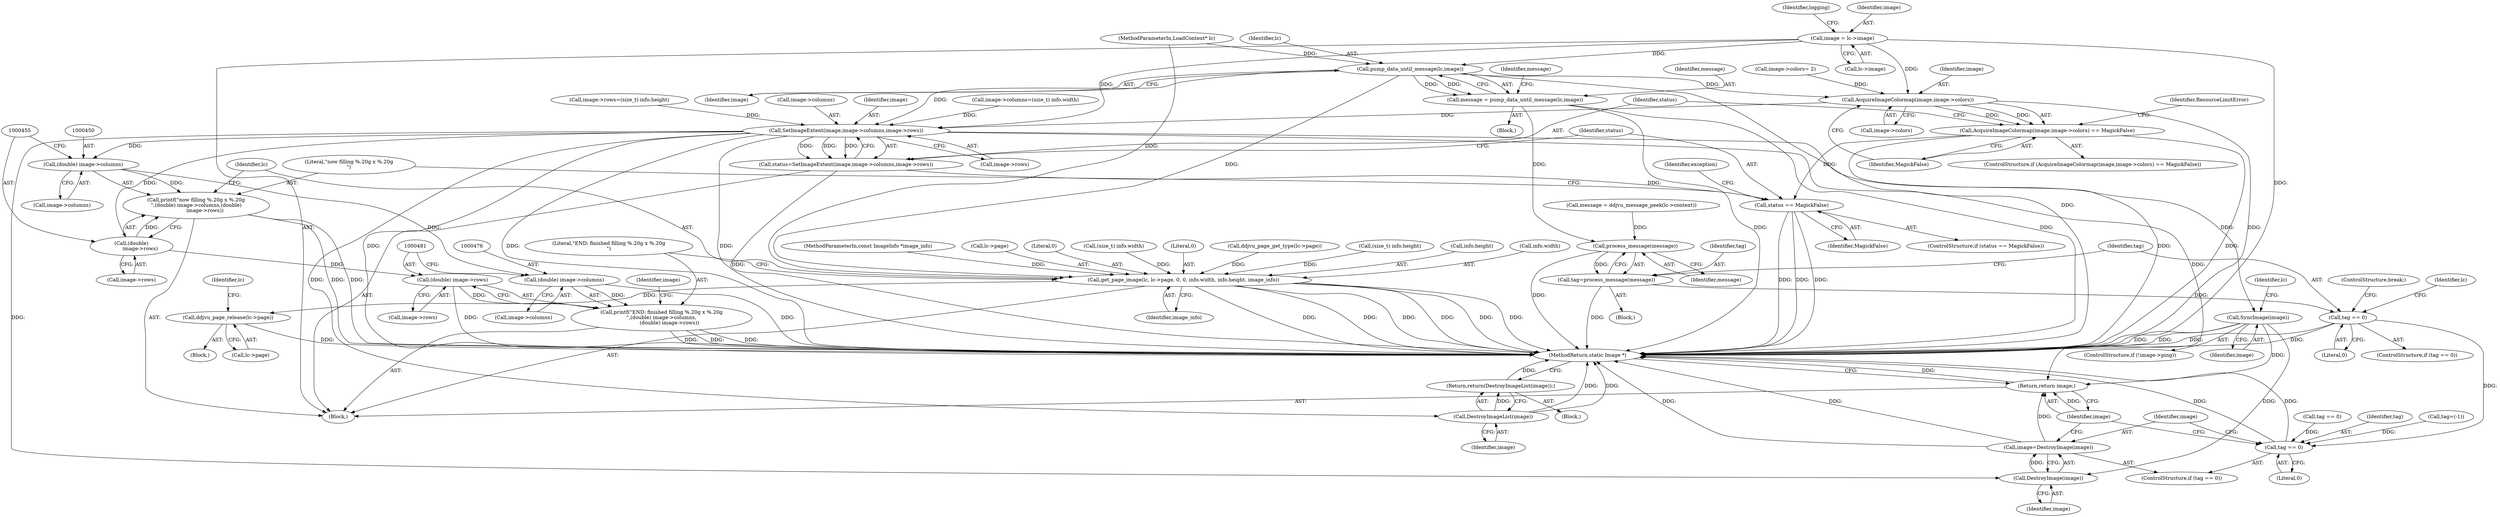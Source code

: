 digraph "0_ImageMagick_f6e9d0d9955e85bdd7540b251cd50d598dacc5e6_11@pointer" {
"1000137" [label="(Call,image = lc->image)"];
"1000192" [label="(Call,pump_data_until_message(lc,image))"];
"1000190" [label="(Call,message = pump_data_until_message(lc,image))"];
"1000201" [label="(Call,process_message(message))"];
"1000199" [label="(Call,tag=process_message(message))"];
"1000204" [label="(Call,tag == 0)"];
"1000507" [label="(Call,tag == 0)"];
"1000392" [label="(Call,AcquireImageColormap(image,image->colors))"];
"1000391" [label="(Call,AcquireImageColormap(image,image->colors) == MagickFalse)"];
"1000434" [label="(Call,status == MagickFalse)"];
"1000425" [label="(Call,SetImageExtent(image,image->columns,image->rows))"];
"1000423" [label="(Call,status=SetImageExtent(image,image->columns,image->rows))"];
"1000445" [label="(Call,DestroyImageList(image))"];
"1000444" [label="(Return,return(DestroyImageList(image));)"];
"1000449" [label="(Call,(double) image->columns)"];
"1000447" [label="(Call,printf(\"now filling %.20g x %.20g\n\",(double) image->columns,(double)\n           image->rows))"];
"1000475" [label="(Call,(double) image->columns)"];
"1000473" [label="(Call,printf(\"END: finished filling %.20g x %.20g\n\",(double) image->columns,\n          (double) image->rows))"];
"1000454" [label="(Call,(double)\n           image->rows)"];
"1000480" [label="(Call,(double) image->rows)"];
"1000490" [label="(Call,SyncImage(image))"];
"1000512" [label="(Call,DestroyImage(image))"];
"1000510" [label="(Call,image=DestroyImage(image))"];
"1000514" [label="(Return,return image;)"];
"1000459" [label="(Call,get_page_image(lc, lc->page, 0, 0, info.width, info.height, image_info))"];
"1000497" [label="(Call,ddjvu_page_release(lc->page))"];
"1000129" [label="(Block,)"];
"1000474" [label="(Literal,\"END: finished filling %.20g x %.20g\n\")"];
"1000198" [label="(Block,)"];
"1000182" [label="(Call,tag == 0)"];
"1000199" [label="(Call,tag=process_message(message))"];
"1000482" [label="(Call,image->rows)"];
"1000444" [label="(Return,return(DestroyImageList(image));)"];
"1000473" [label="(Call,printf(\"END: finished filling %.20g x %.20g\n\",(double) image->columns,\n          (double) image->rows))"];
"1000168" [label="(Block,)"];
"1000204" [label="(Call,tag == 0)"];
"1000385" [label="(Call,image->colors= 2)"];
"1000190" [label="(Call,message = pump_data_until_message(lc,image))"];
"1000437" [label="(Block,)"];
"1000205" [label="(Identifier,tag)"];
"1000449" [label="(Call,(double) image->columns)"];
"1000445" [label="(Call,DestroyImageList(image))"];
"1000488" [label="(Identifier,image)"];
"1000212" [label="(Call,message = ddjvu_message_peek(lc->context))"];
"1000469" [label="(Call,info.height)"];
"1000513" [label="(Identifier,image)"];
"1000494" [label="(Identifier,lc)"];
"1000451" [label="(Call,image->columns)"];
"1000454" [label="(Call,(double)\n           image->rows)"];
"1000390" [label="(ControlStructure,if (AcquireImageColormap(image,image->colors) == MagickFalse))"];
"1000399" [label="(Identifier,ResourceLimitError)"];
"1000466" [label="(Call,info.width)"];
"1000392" [label="(Call,AcquireImageColormap(image,image->colors))"];
"1000507" [label="(Call,tag == 0)"];
"1000139" [label="(Call,lc->image)"];
"1000480" [label="(Call,(double) image->rows)"];
"1000347" [label="(Call,image->columns=(size_t) info.width)"];
"1000143" [label="(Identifier,logging)"];
"1000206" [label="(Literal,0)"];
"1000510" [label="(Call,image=DestroyImage(image))"];
"1000356" [label="(Call,image->rows=(size_t) info.height)"];
"1000485" [label="(ControlStructure,if (!image->ping))"];
"1000456" [label="(Call,image->rows)"];
"1000200" [label="(Identifier,tag)"];
"1000138" [label="(Identifier,image)"];
"1000459" [label="(Call,get_page_image(lc, lc->page, 0, 0, info.width, info.height, image_info))"];
"1000196" [label="(Identifier,message)"];
"1000201" [label="(Call,process_message(message))"];
"1000460" [label="(Identifier,lc)"];
"1000210" [label="(Identifier,lc)"];
"1000435" [label="(Identifier,status)"];
"1000439" [label="(Identifier,exception)"];
"1000514" [label="(Return,return image;)"];
"1000506" [label="(ControlStructure,if (tag == 0))"];
"1000127" [label="(MethodParameterIn,const ImageInfo *image_info)"];
"1000461" [label="(Call,lc->page)"];
"1000464" [label="(Literal,0)"];
"1000430" [label="(Call,image->rows)"];
"1000393" [label="(Identifier,image)"];
"1000427" [label="(Call,image->columns)"];
"1000397" [label="(Identifier,MagickFalse)"];
"1000203" [label="(ControlStructure,if (tag == 0))"];
"1000508" [label="(Identifier,tag)"];
"1000351" [label="(Call,(size_t) info.width)"];
"1000137" [label="(Call,image = lc->image)"];
"1000423" [label="(Call,status=SetImageExtent(image,image->columns,image->rows))"];
"1000465" [label="(Literal,0)"];
"1000202" [label="(Identifier,message)"];
"1000433" [label="(ControlStructure,if (status == MagickFalse))"];
"1000516" [label="(MethodReturn,static Image *)"];
"1000125" [label="(MethodParameterIn,LoadContext* lc)"];
"1000207" [label="(ControlStructure,break;)"];
"1000425" [label="(Call,SetImageExtent(image,image->columns,image->rows))"];
"1000191" [label="(Identifier,message)"];
"1000498" [label="(Call,lc->page)"];
"1000497" [label="(Call,ddjvu_page_release(lc->page))"];
"1000424" [label="(Identifier,status)"];
"1000503" [label="(Identifier,lc)"];
"1000512" [label="(Call,DestroyImage(image))"];
"1000434" [label="(Call,status == MagickFalse)"];
"1000475" [label="(Call,(double) image->columns)"];
"1000394" [label="(Call,image->colors)"];
"1000490" [label="(Call,SyncImage(image))"];
"1000163" [label="(Call,tag=(-1))"];
"1000194" [label="(Identifier,image)"];
"1000446" [label="(Identifier,image)"];
"1000447" [label="(Call,printf(\"now filling %.20g x %.20g\n\",(double) image->columns,(double)\n           image->rows))"];
"1000511" [label="(Identifier,image)"];
"1000193" [label="(Identifier,lc)"];
"1000491" [label="(Identifier,image)"];
"1000509" [label="(Literal,0)"];
"1000472" [label="(Identifier,image_info)"];
"1000515" [label="(Identifier,image)"];
"1000436" [label="(Identifier,MagickFalse)"];
"1000343" [label="(Call,ddjvu_page_get_type(lc->page))"];
"1000391" [label="(Call,AcquireImageColormap(image,image->colors) == MagickFalse)"];
"1000192" [label="(Call,pump_data_until_message(lc,image))"];
"1000360" [label="(Call,(size_t) info.height)"];
"1000496" [label="(Block,)"];
"1000426" [label="(Identifier,image)"];
"1000448" [label="(Literal,\"now filling %.20g x %.20g\n\")"];
"1000477" [label="(Call,image->columns)"];
"1000137" -> "1000129"  [label="AST: "];
"1000137" -> "1000139"  [label="CFG: "];
"1000138" -> "1000137"  [label="AST: "];
"1000139" -> "1000137"  [label="AST: "];
"1000143" -> "1000137"  [label="CFG: "];
"1000137" -> "1000516"  [label="DDG: "];
"1000137" -> "1000192"  [label="DDG: "];
"1000137" -> "1000392"  [label="DDG: "];
"1000137" -> "1000425"  [label="DDG: "];
"1000192" -> "1000190"  [label="AST: "];
"1000192" -> "1000194"  [label="CFG: "];
"1000193" -> "1000192"  [label="AST: "];
"1000194" -> "1000192"  [label="AST: "];
"1000190" -> "1000192"  [label="CFG: "];
"1000192" -> "1000516"  [label="DDG: "];
"1000192" -> "1000190"  [label="DDG: "];
"1000192" -> "1000190"  [label="DDG: "];
"1000125" -> "1000192"  [label="DDG: "];
"1000192" -> "1000392"  [label="DDG: "];
"1000192" -> "1000425"  [label="DDG: "];
"1000192" -> "1000459"  [label="DDG: "];
"1000190" -> "1000168"  [label="AST: "];
"1000191" -> "1000190"  [label="AST: "];
"1000196" -> "1000190"  [label="CFG: "];
"1000190" -> "1000516"  [label="DDG: "];
"1000190" -> "1000516"  [label="DDG: "];
"1000190" -> "1000201"  [label="DDG: "];
"1000201" -> "1000199"  [label="AST: "];
"1000201" -> "1000202"  [label="CFG: "];
"1000202" -> "1000201"  [label="AST: "];
"1000199" -> "1000201"  [label="CFG: "];
"1000201" -> "1000516"  [label="DDG: "];
"1000201" -> "1000199"  [label="DDG: "];
"1000212" -> "1000201"  [label="DDG: "];
"1000199" -> "1000198"  [label="AST: "];
"1000200" -> "1000199"  [label="AST: "];
"1000205" -> "1000199"  [label="CFG: "];
"1000199" -> "1000516"  [label="DDG: "];
"1000199" -> "1000204"  [label="DDG: "];
"1000204" -> "1000203"  [label="AST: "];
"1000204" -> "1000206"  [label="CFG: "];
"1000205" -> "1000204"  [label="AST: "];
"1000206" -> "1000204"  [label="AST: "];
"1000207" -> "1000204"  [label="CFG: "];
"1000210" -> "1000204"  [label="CFG: "];
"1000204" -> "1000516"  [label="DDG: "];
"1000204" -> "1000516"  [label="DDG: "];
"1000204" -> "1000507"  [label="DDG: "];
"1000507" -> "1000506"  [label="AST: "];
"1000507" -> "1000509"  [label="CFG: "];
"1000508" -> "1000507"  [label="AST: "];
"1000509" -> "1000507"  [label="AST: "];
"1000511" -> "1000507"  [label="CFG: "];
"1000515" -> "1000507"  [label="CFG: "];
"1000507" -> "1000516"  [label="DDG: "];
"1000507" -> "1000516"  [label="DDG: "];
"1000163" -> "1000507"  [label="DDG: "];
"1000182" -> "1000507"  [label="DDG: "];
"1000392" -> "1000391"  [label="AST: "];
"1000392" -> "1000394"  [label="CFG: "];
"1000393" -> "1000392"  [label="AST: "];
"1000394" -> "1000392"  [label="AST: "];
"1000397" -> "1000392"  [label="CFG: "];
"1000392" -> "1000516"  [label="DDG: "];
"1000392" -> "1000391"  [label="DDG: "];
"1000392" -> "1000391"  [label="DDG: "];
"1000385" -> "1000392"  [label="DDG: "];
"1000392" -> "1000425"  [label="DDG: "];
"1000391" -> "1000390"  [label="AST: "];
"1000391" -> "1000397"  [label="CFG: "];
"1000397" -> "1000391"  [label="AST: "];
"1000399" -> "1000391"  [label="CFG: "];
"1000424" -> "1000391"  [label="CFG: "];
"1000391" -> "1000516"  [label="DDG: "];
"1000391" -> "1000516"  [label="DDG: "];
"1000391" -> "1000434"  [label="DDG: "];
"1000434" -> "1000433"  [label="AST: "];
"1000434" -> "1000436"  [label="CFG: "];
"1000435" -> "1000434"  [label="AST: "];
"1000436" -> "1000434"  [label="AST: "];
"1000439" -> "1000434"  [label="CFG: "];
"1000448" -> "1000434"  [label="CFG: "];
"1000434" -> "1000516"  [label="DDG: "];
"1000434" -> "1000516"  [label="DDG: "];
"1000434" -> "1000516"  [label="DDG: "];
"1000423" -> "1000434"  [label="DDG: "];
"1000425" -> "1000423"  [label="AST: "];
"1000425" -> "1000430"  [label="CFG: "];
"1000426" -> "1000425"  [label="AST: "];
"1000427" -> "1000425"  [label="AST: "];
"1000430" -> "1000425"  [label="AST: "];
"1000423" -> "1000425"  [label="CFG: "];
"1000425" -> "1000516"  [label="DDG: "];
"1000425" -> "1000516"  [label="DDG: "];
"1000425" -> "1000516"  [label="DDG: "];
"1000425" -> "1000423"  [label="DDG: "];
"1000425" -> "1000423"  [label="DDG: "];
"1000425" -> "1000423"  [label="DDG: "];
"1000347" -> "1000425"  [label="DDG: "];
"1000356" -> "1000425"  [label="DDG: "];
"1000425" -> "1000445"  [label="DDG: "];
"1000425" -> "1000449"  [label="DDG: "];
"1000425" -> "1000454"  [label="DDG: "];
"1000425" -> "1000490"  [label="DDG: "];
"1000425" -> "1000512"  [label="DDG: "];
"1000425" -> "1000514"  [label="DDG: "];
"1000423" -> "1000129"  [label="AST: "];
"1000424" -> "1000423"  [label="AST: "];
"1000435" -> "1000423"  [label="CFG: "];
"1000423" -> "1000516"  [label="DDG: "];
"1000445" -> "1000444"  [label="AST: "];
"1000445" -> "1000446"  [label="CFG: "];
"1000446" -> "1000445"  [label="AST: "];
"1000444" -> "1000445"  [label="CFG: "];
"1000445" -> "1000516"  [label="DDG: "];
"1000445" -> "1000516"  [label="DDG: "];
"1000445" -> "1000444"  [label="DDG: "];
"1000444" -> "1000437"  [label="AST: "];
"1000516" -> "1000444"  [label="CFG: "];
"1000444" -> "1000516"  [label="DDG: "];
"1000449" -> "1000447"  [label="AST: "];
"1000449" -> "1000451"  [label="CFG: "];
"1000450" -> "1000449"  [label="AST: "];
"1000451" -> "1000449"  [label="AST: "];
"1000455" -> "1000449"  [label="CFG: "];
"1000449" -> "1000447"  [label="DDG: "];
"1000449" -> "1000475"  [label="DDG: "];
"1000447" -> "1000129"  [label="AST: "];
"1000447" -> "1000454"  [label="CFG: "];
"1000448" -> "1000447"  [label="AST: "];
"1000454" -> "1000447"  [label="AST: "];
"1000460" -> "1000447"  [label="CFG: "];
"1000447" -> "1000516"  [label="DDG: "];
"1000447" -> "1000516"  [label="DDG: "];
"1000454" -> "1000447"  [label="DDG: "];
"1000475" -> "1000473"  [label="AST: "];
"1000475" -> "1000477"  [label="CFG: "];
"1000476" -> "1000475"  [label="AST: "];
"1000477" -> "1000475"  [label="AST: "];
"1000481" -> "1000475"  [label="CFG: "];
"1000475" -> "1000516"  [label="DDG: "];
"1000475" -> "1000473"  [label="DDG: "];
"1000473" -> "1000129"  [label="AST: "];
"1000473" -> "1000480"  [label="CFG: "];
"1000474" -> "1000473"  [label="AST: "];
"1000480" -> "1000473"  [label="AST: "];
"1000488" -> "1000473"  [label="CFG: "];
"1000473" -> "1000516"  [label="DDG: "];
"1000473" -> "1000516"  [label="DDG: "];
"1000473" -> "1000516"  [label="DDG: "];
"1000480" -> "1000473"  [label="DDG: "];
"1000454" -> "1000456"  [label="CFG: "];
"1000455" -> "1000454"  [label="AST: "];
"1000456" -> "1000454"  [label="AST: "];
"1000454" -> "1000480"  [label="DDG: "];
"1000480" -> "1000482"  [label="CFG: "];
"1000481" -> "1000480"  [label="AST: "];
"1000482" -> "1000480"  [label="AST: "];
"1000480" -> "1000516"  [label="DDG: "];
"1000490" -> "1000485"  [label="AST: "];
"1000490" -> "1000491"  [label="CFG: "];
"1000491" -> "1000490"  [label="AST: "];
"1000494" -> "1000490"  [label="CFG: "];
"1000490" -> "1000516"  [label="DDG: "];
"1000490" -> "1000516"  [label="DDG: "];
"1000490" -> "1000512"  [label="DDG: "];
"1000490" -> "1000514"  [label="DDG: "];
"1000512" -> "1000510"  [label="AST: "];
"1000512" -> "1000513"  [label="CFG: "];
"1000513" -> "1000512"  [label="AST: "];
"1000510" -> "1000512"  [label="CFG: "];
"1000512" -> "1000510"  [label="DDG: "];
"1000510" -> "1000506"  [label="AST: "];
"1000511" -> "1000510"  [label="AST: "];
"1000515" -> "1000510"  [label="CFG: "];
"1000510" -> "1000516"  [label="DDG: "];
"1000510" -> "1000516"  [label="DDG: "];
"1000510" -> "1000514"  [label="DDG: "];
"1000514" -> "1000129"  [label="AST: "];
"1000514" -> "1000515"  [label="CFG: "];
"1000515" -> "1000514"  [label="AST: "];
"1000516" -> "1000514"  [label="CFG: "];
"1000514" -> "1000516"  [label="DDG: "];
"1000515" -> "1000514"  [label="DDG: "];
"1000459" -> "1000129"  [label="AST: "];
"1000459" -> "1000472"  [label="CFG: "];
"1000460" -> "1000459"  [label="AST: "];
"1000461" -> "1000459"  [label="AST: "];
"1000464" -> "1000459"  [label="AST: "];
"1000465" -> "1000459"  [label="AST: "];
"1000466" -> "1000459"  [label="AST: "];
"1000469" -> "1000459"  [label="AST: "];
"1000472" -> "1000459"  [label="AST: "];
"1000474" -> "1000459"  [label="CFG: "];
"1000459" -> "1000516"  [label="DDG: "];
"1000459" -> "1000516"  [label="DDG: "];
"1000459" -> "1000516"  [label="DDG: "];
"1000459" -> "1000516"  [label="DDG: "];
"1000459" -> "1000516"  [label="DDG: "];
"1000459" -> "1000516"  [label="DDG: "];
"1000125" -> "1000459"  [label="DDG: "];
"1000343" -> "1000459"  [label="DDG: "];
"1000351" -> "1000459"  [label="DDG: "];
"1000360" -> "1000459"  [label="DDG: "];
"1000127" -> "1000459"  [label="DDG: "];
"1000459" -> "1000497"  [label="DDG: "];
"1000497" -> "1000496"  [label="AST: "];
"1000497" -> "1000498"  [label="CFG: "];
"1000498" -> "1000497"  [label="AST: "];
"1000503" -> "1000497"  [label="CFG: "];
"1000497" -> "1000516"  [label="DDG: "];
}
